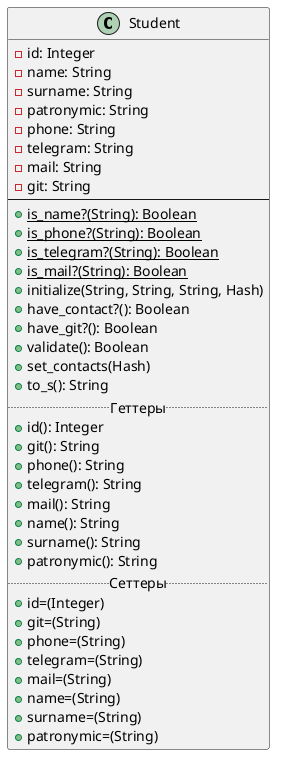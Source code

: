 @startuml
'https://plantuml.com/sequence-diagram

Class Student
{
     -id: Integer
     -name: String
     -surname: String
     -patronymic: String
     -phone: String
     -telegram: String
     -mail: String
     -git: String
--
     +{static}is_name?(String): Boolean
     +{static}is_phone?(String): Boolean
     +{static}is_telegram?(String): Boolean
     +{static}is_mail?(String): Boolean
     +initialize(String, String, String, Hash)
     +have_contact?(): Boolean
     +have_git?(): Boolean
     +validate(): Boolean
     +set_contacts(Hash)
     +to_s(): String
     .. Геттеры ..
     +id(): Integer
     +git(): String
     +phone(): String
     +telegram(): String
     +mail(): String
     +name(): String
     +surname(): String
     +patronymic(): String
     .. Сеттеры ..
     +id=(Integer)
     +git=(String)
     +phone=(String)
     +telegram=(String)
     +mail=(String)
     +name=(String)
     +surname=(String)
     +patronymic=(String)
 }

@enduml